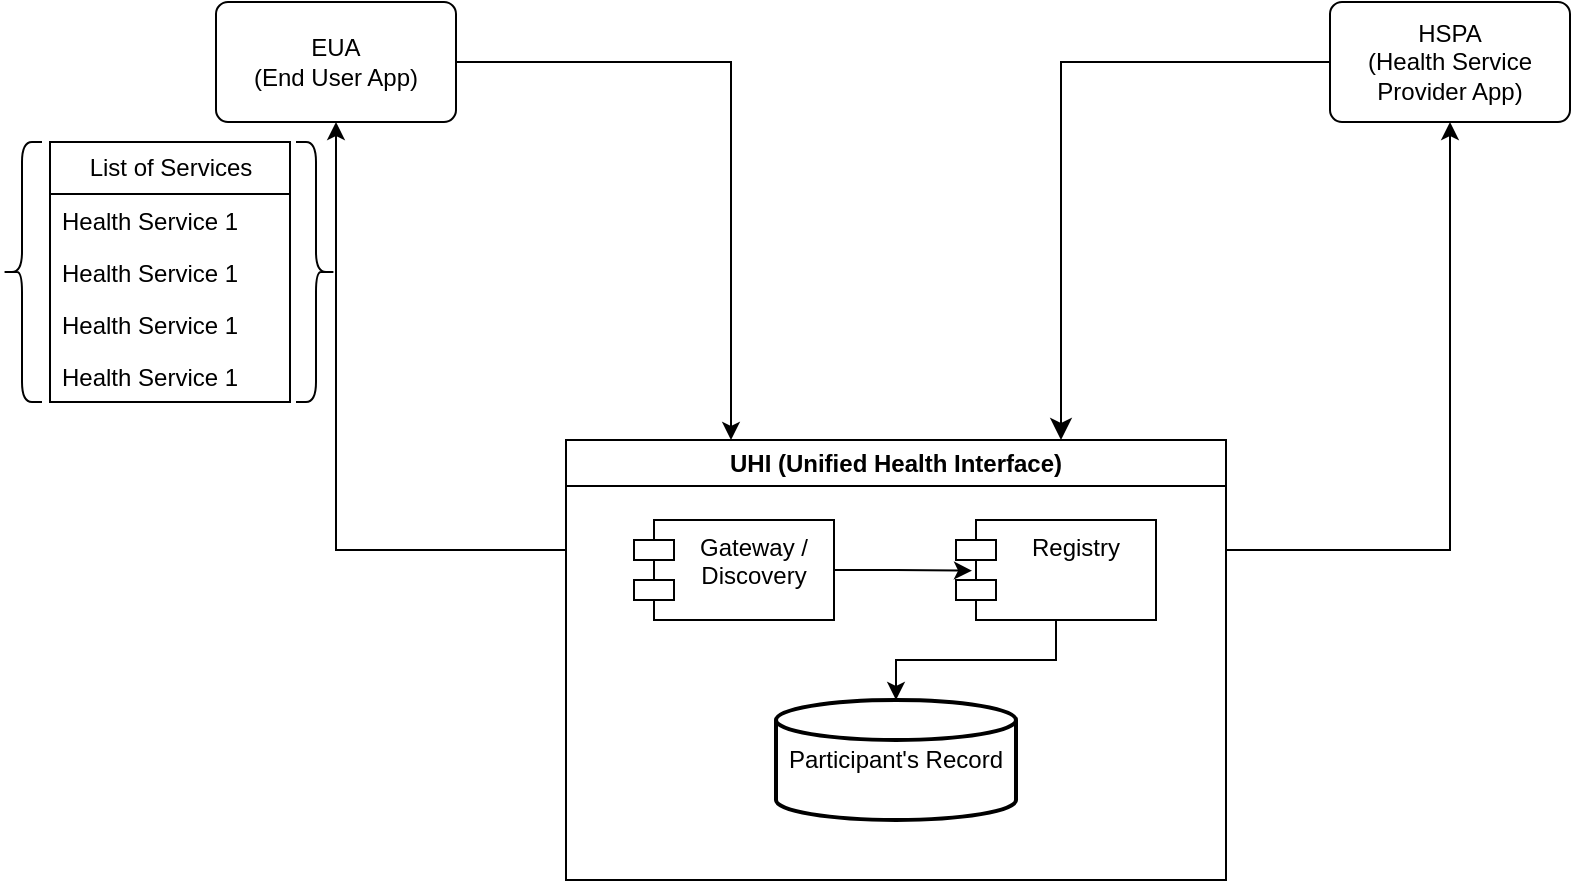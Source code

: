 <mxfile version="21.6.3" type="github">
  <diagram name="Page-1" id="7jRyx47pfn22lJ17Hkoa">
    <mxGraphModel dx="794" dy="470" grid="1" gridSize="10" guides="1" tooltips="1" connect="1" arrows="1" fold="1" page="1" pageScale="1" pageWidth="850" pageHeight="1100" math="0" shadow="0">
      <root>
        <mxCell id="0" />
        <mxCell id="1" parent="0" />
        <mxCell id="ZjrAS3A3k9vAMEUM4Rv5-38" style="edgeStyle=orthogonalEdgeStyle;rounded=0;orthogonalLoop=1;jettySize=auto;html=1;entryX=0.25;entryY=0;entryDx=0;entryDy=0;exitX=1;exitY=0.5;exitDx=0;exitDy=0;" parent="1" source="ZjrAS3A3k9vAMEUM4Rv5-1" target="ZjrAS3A3k9vAMEUM4Rv5-36" edge="1">
          <mxGeometry relative="1" as="geometry" />
        </mxCell>
        <mxCell id="ZjrAS3A3k9vAMEUM4Rv5-1" value="EUA&lt;br&gt;(End User App)" style="rounded=1;arcSize=10;whiteSpace=wrap;html=1;align=center;" parent="1" vertex="1">
          <mxGeometry x="120" y="140" width="120" height="60" as="geometry" />
        </mxCell>
        <mxCell id="ZjrAS3A3k9vAMEUM4Rv5-2" value="HSPA &lt;br&gt;(Health Service Provider App)" style="rounded=1;arcSize=10;whiteSpace=wrap;html=1;align=center;" parent="1" vertex="1">
          <mxGeometry x="677" y="140" width="120" height="60" as="geometry" />
        </mxCell>
        <mxCell id="ZjrAS3A3k9vAMEUM4Rv5-39" style="edgeStyle=orthogonalEdgeStyle;rounded=0;orthogonalLoop=1;jettySize=auto;html=1;exitX=1;exitY=0.25;exitDx=0;exitDy=0;entryX=0.5;entryY=1;entryDx=0;entryDy=0;" parent="1" source="ZjrAS3A3k9vAMEUM4Rv5-36" target="ZjrAS3A3k9vAMEUM4Rv5-2" edge="1">
          <mxGeometry relative="1" as="geometry" />
        </mxCell>
        <mxCell id="ZjrAS3A3k9vAMEUM4Rv5-45" style="edgeStyle=orthogonalEdgeStyle;rounded=0;orthogonalLoop=1;jettySize=auto;html=1;exitX=0;exitY=0.25;exitDx=0;exitDy=0;entryX=0.5;entryY=1;entryDx=0;entryDy=0;" parent="1" source="ZjrAS3A3k9vAMEUM4Rv5-36" target="ZjrAS3A3k9vAMEUM4Rv5-1" edge="1">
          <mxGeometry relative="1" as="geometry" />
        </mxCell>
        <mxCell id="ZjrAS3A3k9vAMEUM4Rv5-36" value="UHI (Unified Health Interface)" style="swimlane;whiteSpace=wrap;html=1;" parent="1" vertex="1">
          <mxGeometry x="295" y="359" width="330" height="220" as="geometry" />
        </mxCell>
        <mxCell id="ZjrAS3A3k9vAMEUM4Rv5-40" style="edgeStyle=orthogonalEdgeStyle;rounded=0;orthogonalLoop=1;jettySize=auto;html=1;entryX=0.5;entryY=0;entryDx=0;entryDy=0;entryPerimeter=0;" parent="ZjrAS3A3k9vAMEUM4Rv5-36" source="ZjrAS3A3k9vAMEUM4Rv5-10" target="ZjrAS3A3k9vAMEUM4Rv5-15" edge="1">
          <mxGeometry relative="1" as="geometry" />
        </mxCell>
        <mxCell id="ZjrAS3A3k9vAMEUM4Rv5-10" value="Registry" style="shape=module;align=left;spacingLeft=20;align=center;verticalAlign=top;whiteSpace=wrap;html=1;" parent="ZjrAS3A3k9vAMEUM4Rv5-36" vertex="1">
          <mxGeometry x="195" y="40" width="100" height="50" as="geometry" />
        </mxCell>
        <mxCell id="ZjrAS3A3k9vAMEUM4Rv5-32" style="edgeStyle=orthogonalEdgeStyle;rounded=0;orthogonalLoop=1;jettySize=auto;html=1;entryX=0.08;entryY=0.507;entryDx=0;entryDy=0;entryPerimeter=0;" parent="ZjrAS3A3k9vAMEUM4Rv5-36" source="ZjrAS3A3k9vAMEUM4Rv5-12" target="ZjrAS3A3k9vAMEUM4Rv5-10" edge="1">
          <mxGeometry relative="1" as="geometry" />
        </mxCell>
        <mxCell id="ZjrAS3A3k9vAMEUM4Rv5-12" value="Gateway /&lt;br&gt;Discovery" style="shape=module;align=left;spacingLeft=20;align=center;verticalAlign=top;whiteSpace=wrap;html=1;" parent="ZjrAS3A3k9vAMEUM4Rv5-36" vertex="1">
          <mxGeometry x="34" y="40" width="100" height="50" as="geometry" />
        </mxCell>
        <mxCell id="ZjrAS3A3k9vAMEUM4Rv5-15" value="Participant&#39;s Record" style="strokeWidth=2;html=1;shape=mxgraph.flowchart.database;whiteSpace=wrap;" parent="ZjrAS3A3k9vAMEUM4Rv5-36" vertex="1">
          <mxGeometry x="105" y="130" width="120" height="60" as="geometry" />
        </mxCell>
        <mxCell id="ZjrAS3A3k9vAMEUM4Rv5-43" value="" style="edgeStyle=segmentEdgeStyle;endArrow=classic;html=1;curved=0;rounded=0;endSize=8;startSize=8;entryX=0.75;entryY=0;entryDx=0;entryDy=0;exitX=0;exitY=0.5;exitDx=0;exitDy=0;" parent="1" source="ZjrAS3A3k9vAMEUM4Rv5-2" target="ZjrAS3A3k9vAMEUM4Rv5-36" edge="1">
          <mxGeometry width="50" height="50" relative="1" as="geometry">
            <mxPoint x="410" y="210" as="sourcePoint" />
            <mxPoint x="460" y="160" as="targetPoint" />
          </mxGeometry>
        </mxCell>
        <mxCell id="ZjrAS3A3k9vAMEUM4Rv5-47" value="" style="shape=curlyBracket;whiteSpace=wrap;html=1;rounded=1;labelPosition=left;verticalLabelPosition=middle;align=right;verticalAlign=middle;" parent="1" vertex="1">
          <mxGeometry x="13" y="210" width="20" height="130" as="geometry" />
        </mxCell>
        <mxCell id="ZjrAS3A3k9vAMEUM4Rv5-48" value="" style="shape=curlyBracket;whiteSpace=wrap;html=1;rounded=1;flipH=1;labelPosition=right;verticalLabelPosition=middle;align=left;verticalAlign=middle;" parent="1" vertex="1">
          <mxGeometry x="160" y="210" width="20" height="130" as="geometry" />
        </mxCell>
        <mxCell id="ZjrAS3A3k9vAMEUM4Rv5-53" value="List of Services" style="swimlane;fontStyle=0;childLayout=stackLayout;horizontal=1;startSize=26;fillColor=none;horizontalStack=0;resizeParent=1;resizeParentMax=0;resizeLast=0;collapsible=1;marginBottom=0;html=1;" parent="1" vertex="1">
          <mxGeometry x="37" y="210" width="120" height="130" as="geometry" />
        </mxCell>
        <mxCell id="ZjrAS3A3k9vAMEUM4Rv5-55" value="Health Service 1" style="text;strokeColor=none;fillColor=none;align=left;verticalAlign=top;spacingLeft=4;spacingRight=4;overflow=hidden;rotatable=0;points=[[0,0.5],[1,0.5]];portConstraint=eastwest;whiteSpace=wrap;html=1;" parent="ZjrAS3A3k9vAMEUM4Rv5-53" vertex="1">
          <mxGeometry y="26" width="120" height="26" as="geometry" />
        </mxCell>
        <mxCell id="ZjrAS3A3k9vAMEUM4Rv5-57" value="Health Service 1" style="text;strokeColor=none;fillColor=none;align=left;verticalAlign=top;spacingLeft=4;spacingRight=4;overflow=hidden;rotatable=0;points=[[0,0.5],[1,0.5]];portConstraint=eastwest;whiteSpace=wrap;html=1;" parent="ZjrAS3A3k9vAMEUM4Rv5-53" vertex="1">
          <mxGeometry y="52" width="120" height="26" as="geometry" />
        </mxCell>
        <mxCell id="ZjrAS3A3k9vAMEUM4Rv5-54" value="Health Service 1" style="text;strokeColor=none;fillColor=none;align=left;verticalAlign=top;spacingLeft=4;spacingRight=4;overflow=hidden;rotatable=0;points=[[0,0.5],[1,0.5]];portConstraint=eastwest;whiteSpace=wrap;html=1;" parent="ZjrAS3A3k9vAMEUM4Rv5-53" vertex="1">
          <mxGeometry y="78" width="120" height="26" as="geometry" />
        </mxCell>
        <mxCell id="ZjrAS3A3k9vAMEUM4Rv5-56" value="Health Service 1" style="text;strokeColor=none;fillColor=none;align=left;verticalAlign=top;spacingLeft=4;spacingRight=4;overflow=hidden;rotatable=0;points=[[0,0.5],[1,0.5]];portConstraint=eastwest;whiteSpace=wrap;html=1;" parent="ZjrAS3A3k9vAMEUM4Rv5-53" vertex="1">
          <mxGeometry y="104" width="120" height="26" as="geometry" />
        </mxCell>
      </root>
    </mxGraphModel>
  </diagram>
</mxfile>
